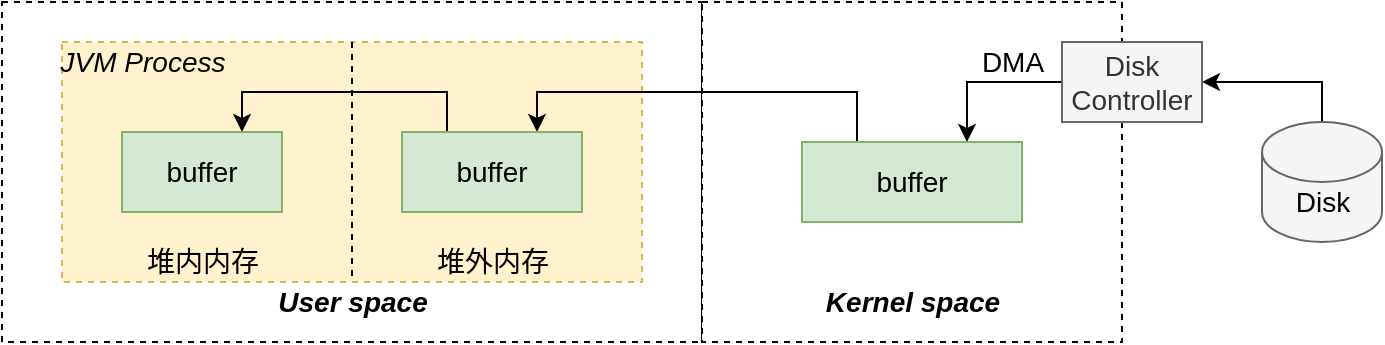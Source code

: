 <mxfile version="13.6.2" type="github">
  <diagram id="7uJOREFbTuKa3xFxk9bY" name="Page-1">
    <mxGraphModel dx="1550" dy="836" grid="1" gridSize="10" guides="1" tooltips="1" connect="1" arrows="1" fold="1" page="1" pageScale="1" pageWidth="827" pageHeight="1169" math="0" shadow="0">
      <root>
        <mxCell id="0" />
        <mxCell id="1" parent="0" />
        <mxCell id="ePXyNj8VKDGBjz8MMRLG-5" value="" style="rounded=0;whiteSpace=wrap;html=1;dashed=1;" vertex="1" parent="1">
          <mxGeometry x="10" y="270" width="350" height="170" as="geometry" />
        </mxCell>
        <mxCell id="ePXyNj8VKDGBjz8MMRLG-14" value="" style="rounded=0;whiteSpace=wrap;html=1;dashed=1;fontSize=14;fillColor=#fff2cc;strokeColor=#d6b656;" vertex="1" parent="1">
          <mxGeometry x="40" y="290" width="290" height="120" as="geometry" />
        </mxCell>
        <mxCell id="ePXyNj8VKDGBjz8MMRLG-1" value="" style="rounded=0;whiteSpace=wrap;html=1;dashed=1;" vertex="1" parent="1">
          <mxGeometry x="360" y="270" width="210" height="170" as="geometry" />
        </mxCell>
        <mxCell id="ePXyNj8VKDGBjz8MMRLG-19" style="edgeStyle=orthogonalEdgeStyle;rounded=0;orthogonalLoop=1;jettySize=auto;html=1;exitX=0.25;exitY=0;exitDx=0;exitDy=0;entryX=0.75;entryY=0;entryDx=0;entryDy=0;fontSize=14;" edge="1" parent="1" source="ePXyNj8VKDGBjz8MMRLG-2" target="ePXyNj8VKDGBjz8MMRLG-11">
          <mxGeometry relative="1" as="geometry" />
        </mxCell>
        <mxCell id="ePXyNj8VKDGBjz8MMRLG-2" value="buffer" style="rounded=0;whiteSpace=wrap;html=1;fontSize=14;fillColor=#d5e8d4;strokeColor=#82b366;" vertex="1" parent="1">
          <mxGeometry x="410" y="340" width="110" height="40" as="geometry" />
        </mxCell>
        <mxCell id="ePXyNj8VKDGBjz8MMRLG-8" style="edgeStyle=orthogonalEdgeStyle;rounded=0;orthogonalLoop=1;jettySize=auto;html=1;entryX=1;entryY=0.5;entryDx=0;entryDy=0;fontSize=14;" edge="1" parent="1" source="ePXyNj8VKDGBjz8MMRLG-3" target="ePXyNj8VKDGBjz8MMRLG-7">
          <mxGeometry relative="1" as="geometry">
            <Array as="points">
              <mxPoint x="670" y="310" />
            </Array>
          </mxGeometry>
        </mxCell>
        <mxCell id="ePXyNj8VKDGBjz8MMRLG-3" value="" style="shape=cylinder2;whiteSpace=wrap;html=1;boundedLbl=1;backgroundOutline=1;size=15;fillColor=#f5f5f5;strokeColor=#666666;fontColor=#333333;" vertex="1" parent="1">
          <mxGeometry x="640" y="330" width="60" height="60" as="geometry" />
        </mxCell>
        <mxCell id="ePXyNj8VKDGBjz8MMRLG-4" value="Disk" style="text;html=1;align=center;verticalAlign=middle;resizable=0;points=[];autosize=1;fontSize=14;" vertex="1" parent="1">
          <mxGeometry x="650" y="360" width="40" height="20" as="geometry" />
        </mxCell>
        <mxCell id="ePXyNj8VKDGBjz8MMRLG-9" style="edgeStyle=orthogonalEdgeStyle;rounded=0;orthogonalLoop=1;jettySize=auto;html=1;exitX=0;exitY=0.5;exitDx=0;exitDy=0;entryX=0.75;entryY=0;entryDx=0;entryDy=0;fontSize=14;" edge="1" parent="1" source="ePXyNj8VKDGBjz8MMRLG-7" target="ePXyNj8VKDGBjz8MMRLG-2">
          <mxGeometry relative="1" as="geometry" />
        </mxCell>
        <mxCell id="ePXyNj8VKDGBjz8MMRLG-7" value="Disk &lt;br&gt;Controller" style="rounded=0;whiteSpace=wrap;html=1;fontSize=14;fillColor=#f5f5f5;strokeColor=#666666;fontColor=#333333;" vertex="1" parent="1">
          <mxGeometry x="540" y="290" width="70" height="40" as="geometry" />
        </mxCell>
        <mxCell id="ePXyNj8VKDGBjz8MMRLG-10" value="DMA" style="text;html=1;align=center;verticalAlign=middle;resizable=0;points=[];autosize=1;fontSize=14;" vertex="1" parent="1">
          <mxGeometry x="490" y="290" width="50" height="20" as="geometry" />
        </mxCell>
        <mxCell id="ePXyNj8VKDGBjz8MMRLG-18" style="edgeStyle=orthogonalEdgeStyle;rounded=0;orthogonalLoop=1;jettySize=auto;html=1;exitX=0.25;exitY=0;exitDx=0;exitDy=0;entryX=0.75;entryY=0;entryDx=0;entryDy=0;fontSize=14;" edge="1" parent="1" source="ePXyNj8VKDGBjz8MMRLG-11" target="ePXyNj8VKDGBjz8MMRLG-16">
          <mxGeometry relative="1" as="geometry" />
        </mxCell>
        <mxCell id="ePXyNj8VKDGBjz8MMRLG-11" value="buffer" style="rounded=0;whiteSpace=wrap;html=1;fontSize=14;fillColor=#d5e8d4;strokeColor=#82b366;" vertex="1" parent="1">
          <mxGeometry x="210" y="335" width="90" height="40" as="geometry" />
        </mxCell>
        <mxCell id="ePXyNj8VKDGBjz8MMRLG-12" value="Kernel space" style="text;html=1;align=center;verticalAlign=middle;resizable=0;points=[];autosize=1;fontSize=14;fontStyle=3" vertex="1" parent="1">
          <mxGeometry x="415" y="410" width="100" height="20" as="geometry" />
        </mxCell>
        <mxCell id="ePXyNj8VKDGBjz8MMRLG-13" value="User space" style="text;html=1;align=center;verticalAlign=middle;resizable=0;points=[];autosize=1;fontSize=14;fontStyle=3" vertex="1" parent="1">
          <mxGeometry x="140" y="410" width="90" height="20" as="geometry" />
        </mxCell>
        <mxCell id="ePXyNj8VKDGBjz8MMRLG-15" value="JVM Process" style="text;html=1;align=center;verticalAlign=middle;resizable=0;points=[];autosize=1;fontSize=14;fontStyle=2" vertex="1" parent="1">
          <mxGeometry x="30" y="290" width="100" height="20" as="geometry" />
        </mxCell>
        <mxCell id="ePXyNj8VKDGBjz8MMRLG-16" value="buffer" style="rounded=0;whiteSpace=wrap;html=1;fontSize=14;fillColor=#d5e8d4;strokeColor=#82b366;" vertex="1" parent="1">
          <mxGeometry x="70" y="335" width="80" height="40" as="geometry" />
        </mxCell>
        <mxCell id="ePXyNj8VKDGBjz8MMRLG-20" value="" style="endArrow=none;html=1;fontSize=14;exitX=0.5;exitY=0;exitDx=0;exitDy=0;entryX=0.5;entryY=1;entryDx=0;entryDy=0;dashed=1;" edge="1" parent="1" source="ePXyNj8VKDGBjz8MMRLG-14" target="ePXyNj8VKDGBjz8MMRLG-14">
          <mxGeometry width="50" height="50" relative="1" as="geometry">
            <mxPoint x="390" y="440" as="sourcePoint" />
            <mxPoint x="440" y="390" as="targetPoint" />
          </mxGeometry>
        </mxCell>
        <mxCell id="ePXyNj8VKDGBjz8MMRLG-21" value="堆内内存" style="text;html=1;align=center;verticalAlign=middle;resizable=0;points=[];autosize=1;fontSize=14;" vertex="1" parent="1">
          <mxGeometry x="75" y="390" width="70" height="20" as="geometry" />
        </mxCell>
        <mxCell id="ePXyNj8VKDGBjz8MMRLG-22" value="堆外内存" style="text;html=1;align=center;verticalAlign=middle;resizable=0;points=[];autosize=1;fontSize=14;" vertex="1" parent="1">
          <mxGeometry x="220" y="390" width="70" height="20" as="geometry" />
        </mxCell>
      </root>
    </mxGraphModel>
  </diagram>
</mxfile>
